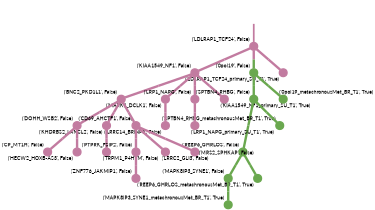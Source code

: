 strict digraph  {
graph[splines=false]; nodesep=0.7; rankdir=TB; ranksep=0.6; forcelabels=true; dpi=600; size=2.5;
0 [color="#c27ba0ff", fillcolor="#c27ba0ff", fixedsize=true, fontname=Lato, fontsize="12pt", height="0.25", label="", penwidth=3, shape=circle, style=filled, xlabel="('LDLRAP1_TCF24', False)"];
3 [color="#c27ba0ff", fillcolor="#c27ba0ff", fixedsize=true, fontname=Lato, fontsize="12pt", height="0.25", label="", penwidth=3, shape=circle, style=filled, xlabel="('KIAA1549_NF1', False)"];
19 [color="#6aa84fff", fillcolor="#6aa84fff", fixedsize=true, fontname=Lato, fontsize="12pt", height="0.25", label="", penwidth=3, shape=circle, style=filled, xlabel="('0pol19', False)"];
24 [color="#c27ba0ff", fillcolor="#c27ba0ff", fixedsize=true, fontname=Lato, fontsize="12pt", height="0.25", label="", penwidth=3, shape=circle, style=filled, xlabel="('LDLRAP1_TCF24_primary_SU_T1', True)"];
1 [color="#6aa84fff", fillcolor="#6aa84fff", fixedsize=true, fontname=Lato, fontsize="12pt", height="0.25", label="", penwidth=3, shape=circle, style=filled, xlabel="('REEP6_GHRLOS', False)"];
14 [color="#6aa84fff", fillcolor="#6aa84fff", fixedsize=true, fontname=Lato, fontsize="12pt", height="0.25", label="", penwidth=3, shape=circle, style=filled, xlabel="('MAPK8IP3_SYNE1', False)"];
21 [color="#6aa84fff", fillcolor="#6aa84fff", fixedsize=true, fontname=Lato, fontsize="12pt", height="0.25", label="", penwidth=3, shape=circle, style=filled, xlabel="('REEP6_GHRLOS_metachronousMet_BR_T1', True)"];
2 [color="#6aa84fff", fillcolor="#6aa84fff", fixedsize=true, fontname=Lato, fontsize="12pt", height="0.25", label="", penwidth=3, shape=circle, style=filled, xlabel="('SPTBN4_RHBG', False)"];
22 [color="#6aa84fff", fillcolor="#6aa84fff", fixedsize=true, fontname=Lato, fontsize="12pt", height="0.25", label="", penwidth=3, shape=circle, style=filled, xlabel="('SPTBN4_RHBG_metachronousMet_BR_T1', True)"];
5 [color="#c27ba0ff", fillcolor="#c27ba0ff", fixedsize=true, fontname=Lato, fontsize="12pt", height="0.25", label="", penwidth=3, shape=circle, style=filled, xlabel="('BNC2_PKD1L1', False)"];
7 [color="#c27ba0ff", fillcolor="#c27ba0ff", fixedsize=true, fontname=Lato, fontsize="12pt", height="0.25", label="", penwidth=3, shape=circle, style=filled, xlabel="('MARK1_DCLK1', False)"];
12 [color="#c27ba0ff", fillcolor="#c27ba0ff", fixedsize=true, fontname=Lato, fontsize="12pt", height="0.25", label="", penwidth=3, shape=circle, style=filled, xlabel="('LRP1_NAPG', False)"];
25 [color="#c27ba0ff", fillcolor="#c27ba0ff", fixedsize=true, fontname=Lato, fontsize="12pt", height="0.25", label="", penwidth=3, shape=circle, style=filled, xlabel="('KIAA1549_NF1_primary_SU_T1', True)"];
8 [color="#c27ba0ff", fillcolor="#c27ba0ff", fixedsize=true, fontname=Lato, fontsize="12pt", height="0.25", label="", penwidth=3, shape=circle, style=filled, xlabel="('DOHH_WSB2', False)"];
9 [color="#c27ba0ff", fillcolor="#c27ba0ff", fixedsize=true, fontname=Lato, fontsize="12pt", height="0.25", label="", penwidth=3, shape=circle, style=filled, xlabel="('KHDRBS2_LANCL2', False)"];
11 [color="#c27ba0ff", fillcolor="#c27ba0ff", fixedsize=true, fontname=Lato, fontsize="12pt", height="0.25", label="", penwidth=3, shape=circle, style=filled, xlabel="('CD69_AHCTF1', False)"];
6 [color="#c27ba0ff", fillcolor="#c27ba0ff", fixedsize=true, fontname=Lato, fontsize="12pt", height="0.25", label="", penwidth=3, shape=circle, style=filled, xlabel="('PTPRK_FSIP2', False)"];
13 [color="#c27ba0ff", fillcolor="#c27ba0ff", fixedsize=true, fontname=Lato, fontsize="12pt", height="0.25", label="", penwidth=3, shape=circle, style=filled, xlabel="('ZNF776_JAKMIP1', False)"];
4 [color="#c27ba0ff", fillcolor="#c27ba0ff", fixedsize=true, fontname=Lato, fontsize="12pt", height="0.25", label="", penwidth=3, shape=circle, style=filled, xlabel="('LRRC14_BRINP3', False)"];
10 [color="#c27ba0ff", fillcolor="#c27ba0ff", fixedsize=true, fontname=Lato, fontsize="12pt", height="0.25", label="", penwidth=3, shape=circle, style=filled, xlabel="('CP_MT1H', False)"];
18 [color="#c27ba0ff", fillcolor="#c27ba0ff", fixedsize=true, fontname=Lato, fontsize="12pt", height="0.25", label="", penwidth=3, shape=circle, style=filled, xlabel="('HECW2_HOXB-AS3', False)"];
15 [color="#c27ba0ff", fillcolor="#c27ba0ff", fixedsize=true, fontname=Lato, fontsize="12pt", height="0.25", label="", penwidth=3, shape=circle, style=filled, xlabel="('TRPM1_P4HTM', False)"];
16 [color="#c27ba0ff", fillcolor="#c27ba0ff", fixedsize=true, fontname=Lato, fontsize="12pt", height="0.25", label="", penwidth=3, shape=circle, style=filled, xlabel="('LRRC2_GLI3', False)"];
17 [color="#c27ba0ff", fillcolor="#c27ba0ff", fixedsize=true, fontname=Lato, fontsize="12pt", height="0.25", label="", penwidth=3, shape=circle, style=filled, xlabel="('MRS2_SPHKAP', False)"];
26 [color="#c27ba0ff", fillcolor="#c27ba0ff", fixedsize=true, fontname=Lato, fontsize="12pt", height="0.25", label="", penwidth=3, shape=circle, style=filled, xlabel="('LRP1_NAPG_primary_SU_T1', True)"];
23 [color="#6aa84fff", fillcolor="#6aa84fff", fixedsize=true, fontname=Lato, fontsize="12pt", height="0.25", label="", penwidth=3, shape=circle, style=filled, xlabel="('MAPK8IP3_SYNE1_metachronousMet_BR_T1', True)"];
20 [color="#6aa84fff", fillcolor="#6aa84fff", fixedsize=true, fontname=Lato, fontsize="12pt", height="0.25", label="", penwidth=3, shape=circle, style=filled, xlabel="('0pol19_metachronousMet_BR_T1', True)"];
normal [label="", penwidth=3, style=invis, xlabel="('LDLRAP1_TCF24', False)"];
0 -> 3  [arrowsize=0, color="#c27ba0ff;0.5:#c27ba0ff", minlen="1.0", penwidth="5.5", style=solid];
0 -> 19  [arrowsize=0, color="#c27ba0ff;0.5:#6aa84fff", minlen="1.045454502105713", penwidth="5.5", style=solid];
0 -> 24  [arrowsize=0, color="#c27ba0ff;0.5:#c27ba0ff", minlen="1.045454502105713", penwidth="5.5", style=solid];
3 -> 5  [arrowsize=0, color="#c27ba0ff;0.5:#c27ba0ff", minlen="1.3272727727890015", penwidth="5.5", style=solid];
3 -> 7  [arrowsize=0, color="#c27ba0ff;0.5:#c27ba0ff", minlen="1.2000000476837158", penwidth="5.5", style=solid];
3 -> 12  [arrowsize=0, color="#c27ba0ff;0.5:#c27ba0ff", minlen="1.1272727251052856", penwidth="5.5", style=solid];
3 -> 25  [arrowsize=0, color="#c27ba0ff;0.5:#c27ba0ff", minlen="1.045454502105713", penwidth="5.5", style=solid];
19 -> 2  [arrowsize=0, color="#6aa84fff;0.5:#6aa84fff", minlen="1.0", penwidth="5.5", style=solid];
19 -> 20  [arrowsize=0, color="#6aa84fff;0.5:#6aa84fff", minlen="1.045454502105713", penwidth="5.5", style=solid];
1 -> 14  [arrowsize=0, color="#6aa84fff;0.5:#6aa84fff", minlen="1.0", penwidth="5.5", style=solid];
1 -> 21  [arrowsize=0, color="#6aa84fff;0.5:#6aa84fff", minlen="1.045454502105713", penwidth="5.5", style=solid];
14 -> 23  [arrowsize=0, color="#6aa84fff;0.5:#6aa84fff", minlen="1.045454502105713", penwidth="5.5", style=solid];
2 -> 1  [arrowsize=0, color="#6aa84fff;0.5:#6aa84fff", minlen="2.745454788208008", penwidth="5.5", style=solid];
2 -> 22  [arrowsize=0, color="#6aa84fff;0.5:#6aa84fff", minlen="1.045454502105713", penwidth="5.5", style=solid];
5 -> 8  [arrowsize=0, color="#c27ba0ff;0.5:#c27ba0ff", minlen="1.2000000476837158", penwidth="5.5", style=solid];
5 -> 9  [arrowsize=0, color="#c27ba0ff;0.5:#c27ba0ff", minlen="1.2000000476837158", penwidth="5.5", style=solid];
5 -> 11  [arrowsize=0, color="#c27ba0ff;0.5:#c27ba0ff", minlen="1.1454545259475708", penwidth="5.5", style=solid];
7 -> 4  [arrowsize=0, color="#c27ba0ff;0.5:#c27ba0ff", minlen="1.454545497894287", penwidth="5.5", style=solid];
12 -> 26  [arrowsize=0, color="#c27ba0ff;0.5:#c27ba0ff", minlen="1.045454502105713", penwidth="5.5", style=solid];
8 -> 10  [arrowsize=0, color="#c27ba0ff;0.5:#c27ba0ff", minlen="1.163636326789856", penwidth="5.5", style=solid];
8 -> 18  [arrowsize=0, color="#c27ba0ff;0.5:#c27ba0ff", minlen="1.0909091234207153", penwidth="5.5", style=solid];
9 -> 15  [arrowsize=0, color="#c27ba0ff;0.5:#c27ba0ff", minlen="1.1090909242630005", penwidth="5.5", style=solid];
11 -> 6  [arrowsize=0, color="#c27ba0ff;0.5:#c27ba0ff", minlen="1.2909090518951416", penwidth="5.5", style=solid];
11 -> 16  [arrowsize=0, color="#c27ba0ff;0.5:#c27ba0ff", minlen="1.1090909242630005", penwidth="5.5", style=solid];
11 -> 17  [arrowsize=0, color="#c27ba0ff;0.5:#c27ba0ff", minlen="1.0909091234207153", penwidth="5.5", style=solid];
6 -> 13  [arrowsize=0, color="#c27ba0ff;0.5:#c27ba0ff", minlen="1.1272727251052856", penwidth="5.5", style=solid];
normal -> 0  [arrowsize=0, color="#c27ba0ff", label="", penwidth=4, style=solid];
}
